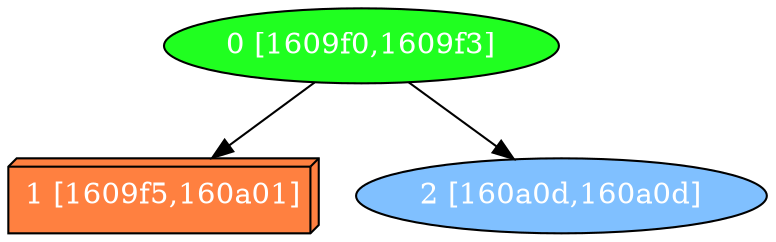 diGraph libnss3{
	libnss3_0  [style=filled fillcolor="#20FF20" fontcolor="#ffffff" shape=oval label="0 [1609f0,1609f3]"]
	libnss3_1  [style=filled fillcolor="#FF8040" fontcolor="#ffffff" shape=box3d label="1 [1609f5,160a01]"]
	libnss3_2  [style=filled fillcolor="#80C0FF" fontcolor="#ffffff" shape=oval label="2 [160a0d,160a0d]"]

	libnss3_0 -> libnss3_1
	libnss3_0 -> libnss3_2
}